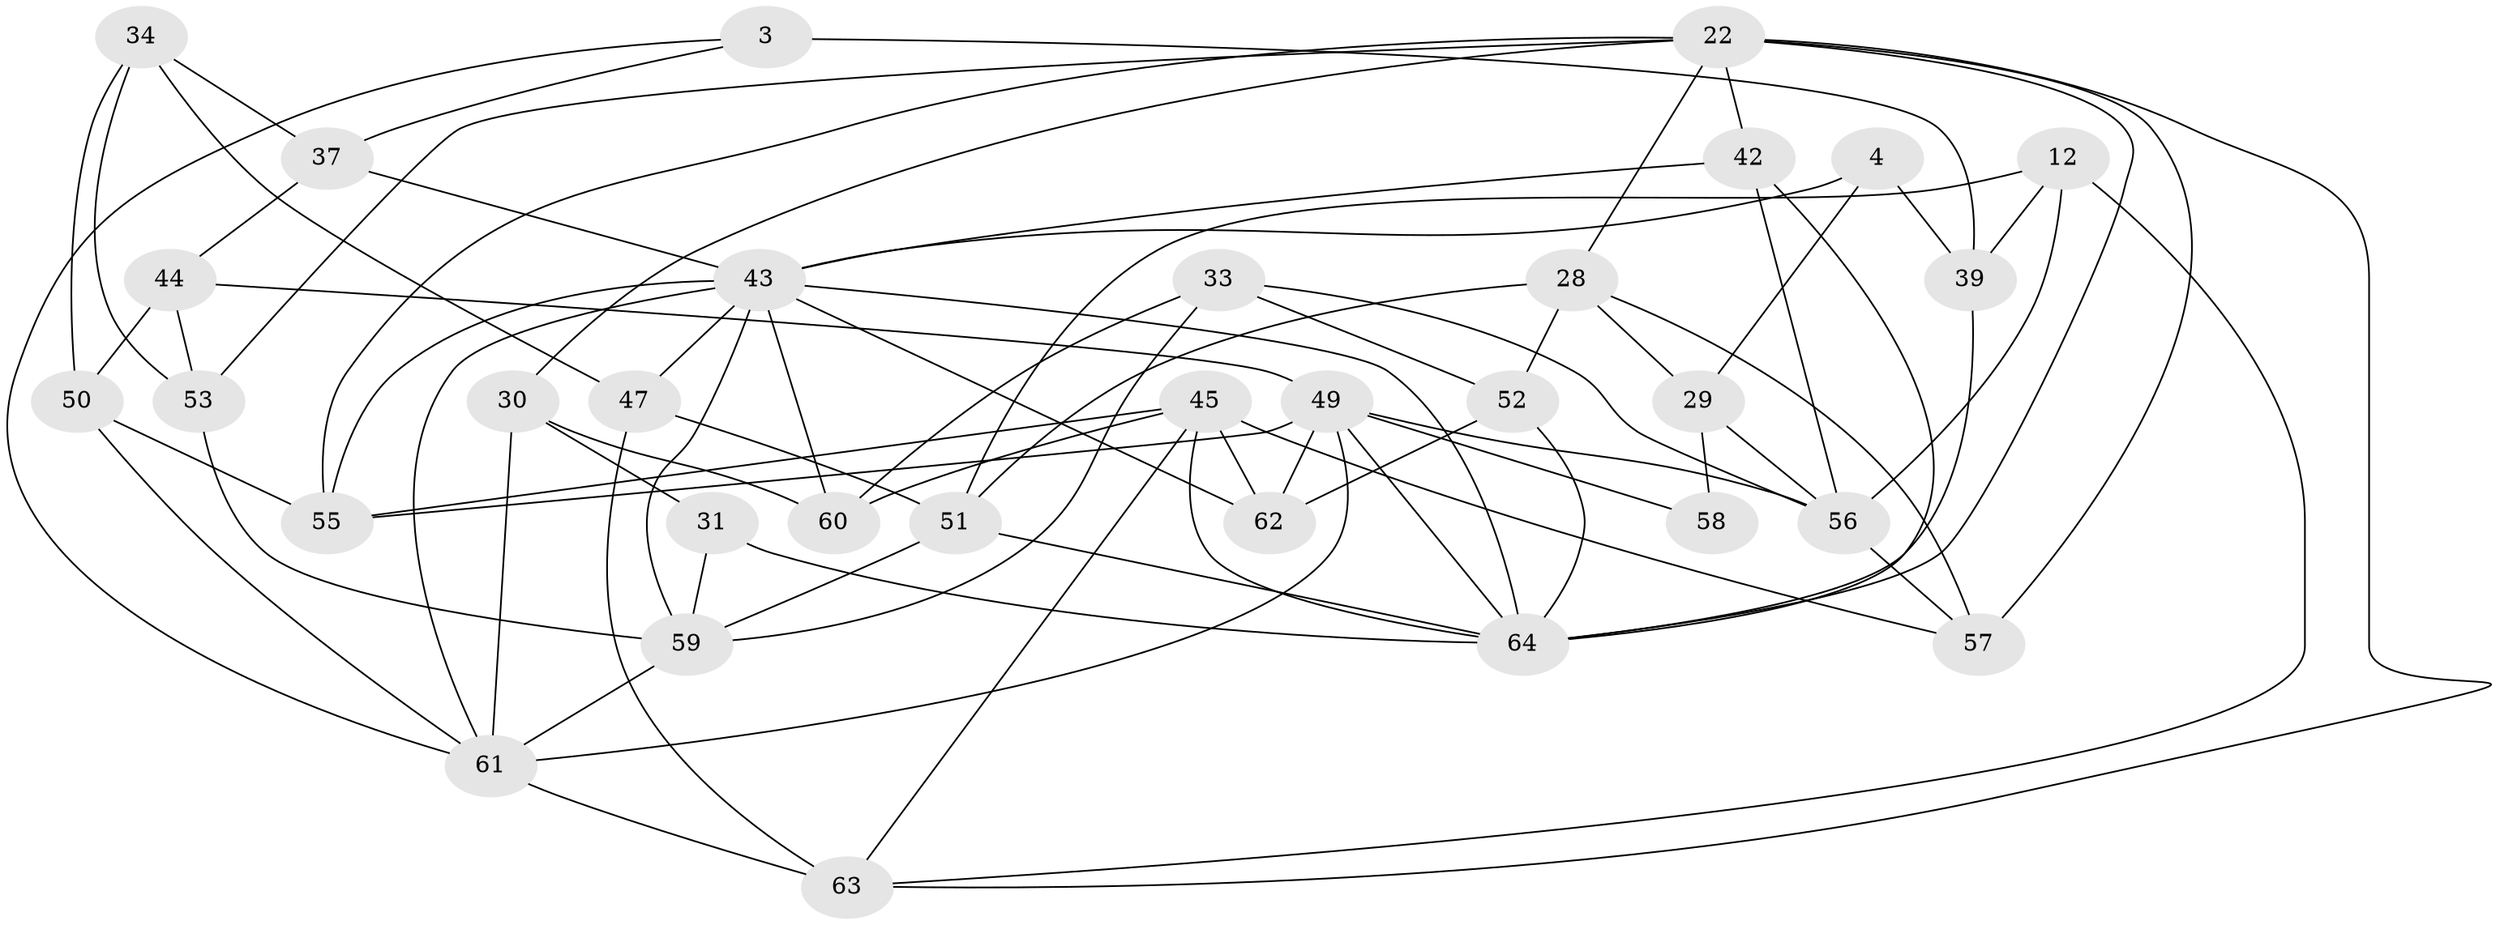 // original degree distribution, {4: 1.0}
// Generated by graph-tools (version 1.1) at 2025/56/03/09/25 04:56:39]
// undirected, 32 vertices, 77 edges
graph export_dot {
graph [start="1"]
  node [color=gray90,style=filled];
  3;
  4;
  12;
  22 [super="+21"];
  28 [super="+24"];
  29;
  30;
  31;
  33;
  34;
  37;
  39 [super="+36"];
  42 [super="+23"];
  43 [super="+15+16+17"];
  44;
  45 [super="+27"];
  47;
  49 [super="+6+32"];
  50;
  51 [super="+8"];
  52 [super="+25"];
  53;
  55 [super="+38"];
  56 [super="+48+41"];
  57;
  58;
  59 [super="+18"];
  60;
  61 [super="+11+54"];
  62 [super="+35"];
  63 [super="+46"];
  64 [super="+14+40"];
  3 -- 37;
  3 -- 39 [weight=2];
  3 -- 61;
  4 -- 29;
  4 -- 39 [weight=2];
  4 -- 43;
  12 -- 63;
  12 -- 56;
  12 -- 39;
  12 -- 51;
  22 -- 63;
  22 -- 28;
  22 -- 64;
  22 -- 53;
  22 -- 55;
  22 -- 57;
  22 -- 42;
  22 -- 30;
  28 -- 57;
  28 -- 52;
  28 -- 51 [weight=2];
  28 -- 29;
  29 -- 58;
  29 -- 56;
  30 -- 31;
  30 -- 60;
  30 -- 61;
  31 -- 59 [weight=2];
  31 -- 64;
  33 -- 59;
  33 -- 60;
  33 -- 52;
  33 -- 56;
  34 -- 47;
  34 -- 50;
  34 -- 37;
  34 -- 53;
  37 -- 44;
  37 -- 43;
  39 -- 64;
  42 -- 64 [weight=2];
  42 -- 56 [weight=2];
  42 -- 43;
  43 -- 55;
  43 -- 47;
  43 -- 64;
  43 -- 60;
  43 -- 62;
  43 -- 59;
  43 -- 61;
  44 -- 53;
  44 -- 50;
  44 -- 49;
  45 -- 57;
  45 -- 63;
  45 -- 64 [weight=2];
  45 -- 55 [weight=2];
  45 -- 60;
  45 -- 62;
  47 -- 51;
  47 -- 63;
  49 -- 62 [weight=2];
  49 -- 58 [weight=3];
  49 -- 56 [weight=2];
  49 -- 61 [weight=2];
  49 -- 64 [weight=3];
  49 -- 55;
  50 -- 55;
  50 -- 61;
  51 -- 59;
  51 -- 64;
  52 -- 62 [weight=2];
  52 -- 64 [weight=2];
  53 -- 59;
  56 -- 57;
  59 -- 61 [weight=2];
  61 -- 63 [weight=2];
}
